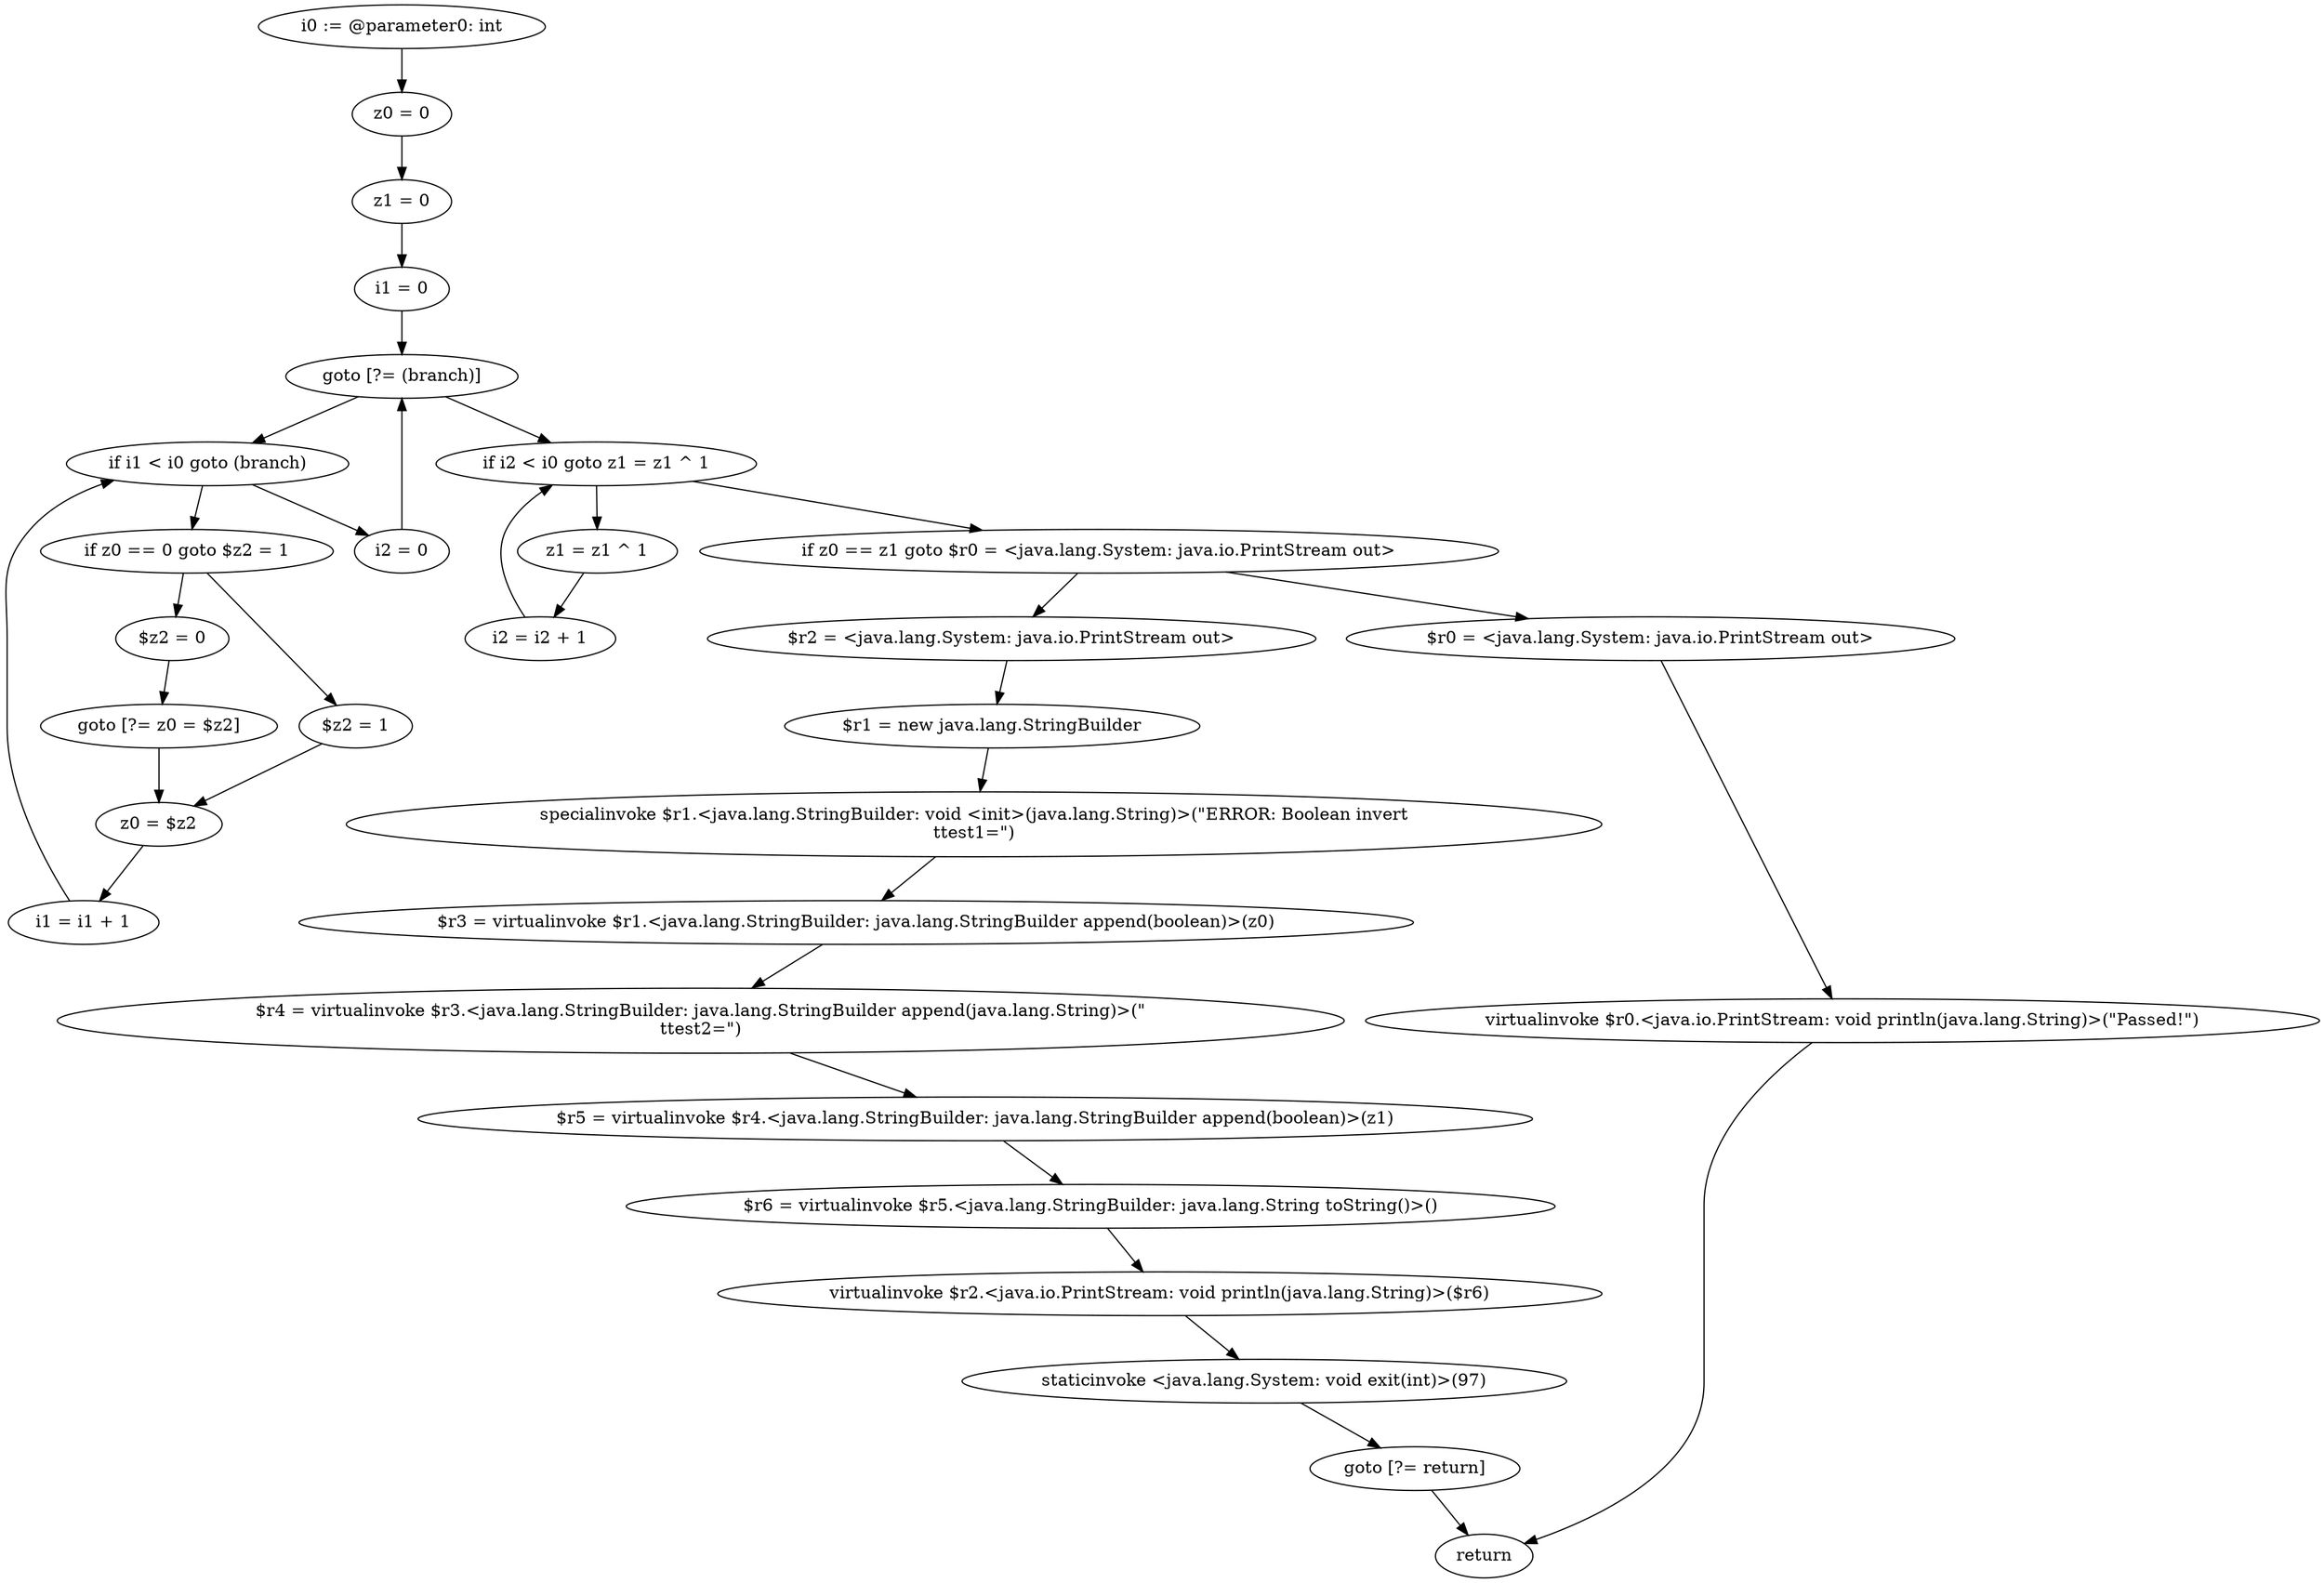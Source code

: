 digraph "unitGraph" {
    "i0 := @parameter0: int"
    "z0 = 0"
    "z1 = 0"
    "i1 = 0"
    "goto [?= (branch)]"
    "if z0 == 0 goto $z2 = 1"
    "$z2 = 0"
    "goto [?= z0 = $z2]"
    "$z2 = 1"
    "z0 = $z2"
    "i1 = i1 + 1"
    "if i1 < i0 goto (branch)"
    "i2 = 0"
    "z1 = z1 ^ 1"
    "i2 = i2 + 1"
    "if i2 < i0 goto z1 = z1 ^ 1"
    "if z0 == z1 goto $r0 = <java.lang.System: java.io.PrintStream out>"
    "$r2 = <java.lang.System: java.io.PrintStream out>"
    "$r1 = new java.lang.StringBuilder"
    "specialinvoke $r1.<java.lang.StringBuilder: void <init>(java.lang.String)>(\"ERROR: Boolean invert\n\ttest1=\")"
    "$r3 = virtualinvoke $r1.<java.lang.StringBuilder: java.lang.StringBuilder append(boolean)>(z0)"
    "$r4 = virtualinvoke $r3.<java.lang.StringBuilder: java.lang.StringBuilder append(java.lang.String)>(\"\n\ttest2=\")"
    "$r5 = virtualinvoke $r4.<java.lang.StringBuilder: java.lang.StringBuilder append(boolean)>(z1)"
    "$r6 = virtualinvoke $r5.<java.lang.StringBuilder: java.lang.String toString()>()"
    "virtualinvoke $r2.<java.io.PrintStream: void println(java.lang.String)>($r6)"
    "staticinvoke <java.lang.System: void exit(int)>(97)"
    "goto [?= return]"
    "$r0 = <java.lang.System: java.io.PrintStream out>"
    "virtualinvoke $r0.<java.io.PrintStream: void println(java.lang.String)>(\"Passed!\")"
    "return"
    "i0 := @parameter0: int"->"z0 = 0";
    "z0 = 0"->"z1 = 0";
    "z1 = 0"->"i1 = 0";
    "i1 = 0"->"goto [?= (branch)]";
    "goto [?= (branch)]"->"if i1 < i0 goto (branch)";
    "if z0 == 0 goto $z2 = 1"->"$z2 = 0";
    "if z0 == 0 goto $z2 = 1"->"$z2 = 1";
    "$z2 = 0"->"goto [?= z0 = $z2]";
    "goto [?= z0 = $z2]"->"z0 = $z2";
    "$z2 = 1"->"z0 = $z2";
    "z0 = $z2"->"i1 = i1 + 1";
    "i1 = i1 + 1"->"if i1 < i0 goto (branch)";
    "if i1 < i0 goto (branch)"->"i2 = 0";
    "if i1 < i0 goto (branch)"->"if z0 == 0 goto $z2 = 1";
    "i2 = 0"->"goto [?= (branch)]";
    "goto [?= (branch)]"->"if i2 < i0 goto z1 = z1 ^ 1";
    "z1 = z1 ^ 1"->"i2 = i2 + 1";
    "i2 = i2 + 1"->"if i2 < i0 goto z1 = z1 ^ 1";
    "if i2 < i0 goto z1 = z1 ^ 1"->"if z0 == z1 goto $r0 = <java.lang.System: java.io.PrintStream out>";
    "if i2 < i0 goto z1 = z1 ^ 1"->"z1 = z1 ^ 1";
    "if z0 == z1 goto $r0 = <java.lang.System: java.io.PrintStream out>"->"$r2 = <java.lang.System: java.io.PrintStream out>";
    "if z0 == z1 goto $r0 = <java.lang.System: java.io.PrintStream out>"->"$r0 = <java.lang.System: java.io.PrintStream out>";
    "$r2 = <java.lang.System: java.io.PrintStream out>"->"$r1 = new java.lang.StringBuilder";
    "$r1 = new java.lang.StringBuilder"->"specialinvoke $r1.<java.lang.StringBuilder: void <init>(java.lang.String)>(\"ERROR: Boolean invert\n\ttest1=\")";
    "specialinvoke $r1.<java.lang.StringBuilder: void <init>(java.lang.String)>(\"ERROR: Boolean invert\n\ttest1=\")"->"$r3 = virtualinvoke $r1.<java.lang.StringBuilder: java.lang.StringBuilder append(boolean)>(z0)";
    "$r3 = virtualinvoke $r1.<java.lang.StringBuilder: java.lang.StringBuilder append(boolean)>(z0)"->"$r4 = virtualinvoke $r3.<java.lang.StringBuilder: java.lang.StringBuilder append(java.lang.String)>(\"\n\ttest2=\")";
    "$r4 = virtualinvoke $r3.<java.lang.StringBuilder: java.lang.StringBuilder append(java.lang.String)>(\"\n\ttest2=\")"->"$r5 = virtualinvoke $r4.<java.lang.StringBuilder: java.lang.StringBuilder append(boolean)>(z1)";
    "$r5 = virtualinvoke $r4.<java.lang.StringBuilder: java.lang.StringBuilder append(boolean)>(z1)"->"$r6 = virtualinvoke $r5.<java.lang.StringBuilder: java.lang.String toString()>()";
    "$r6 = virtualinvoke $r5.<java.lang.StringBuilder: java.lang.String toString()>()"->"virtualinvoke $r2.<java.io.PrintStream: void println(java.lang.String)>($r6)";
    "virtualinvoke $r2.<java.io.PrintStream: void println(java.lang.String)>($r6)"->"staticinvoke <java.lang.System: void exit(int)>(97)";
    "staticinvoke <java.lang.System: void exit(int)>(97)"->"goto [?= return]";
    "goto [?= return]"->"return";
    "$r0 = <java.lang.System: java.io.PrintStream out>"->"virtualinvoke $r0.<java.io.PrintStream: void println(java.lang.String)>(\"Passed!\")";
    "virtualinvoke $r0.<java.io.PrintStream: void println(java.lang.String)>(\"Passed!\")"->"return";
}

